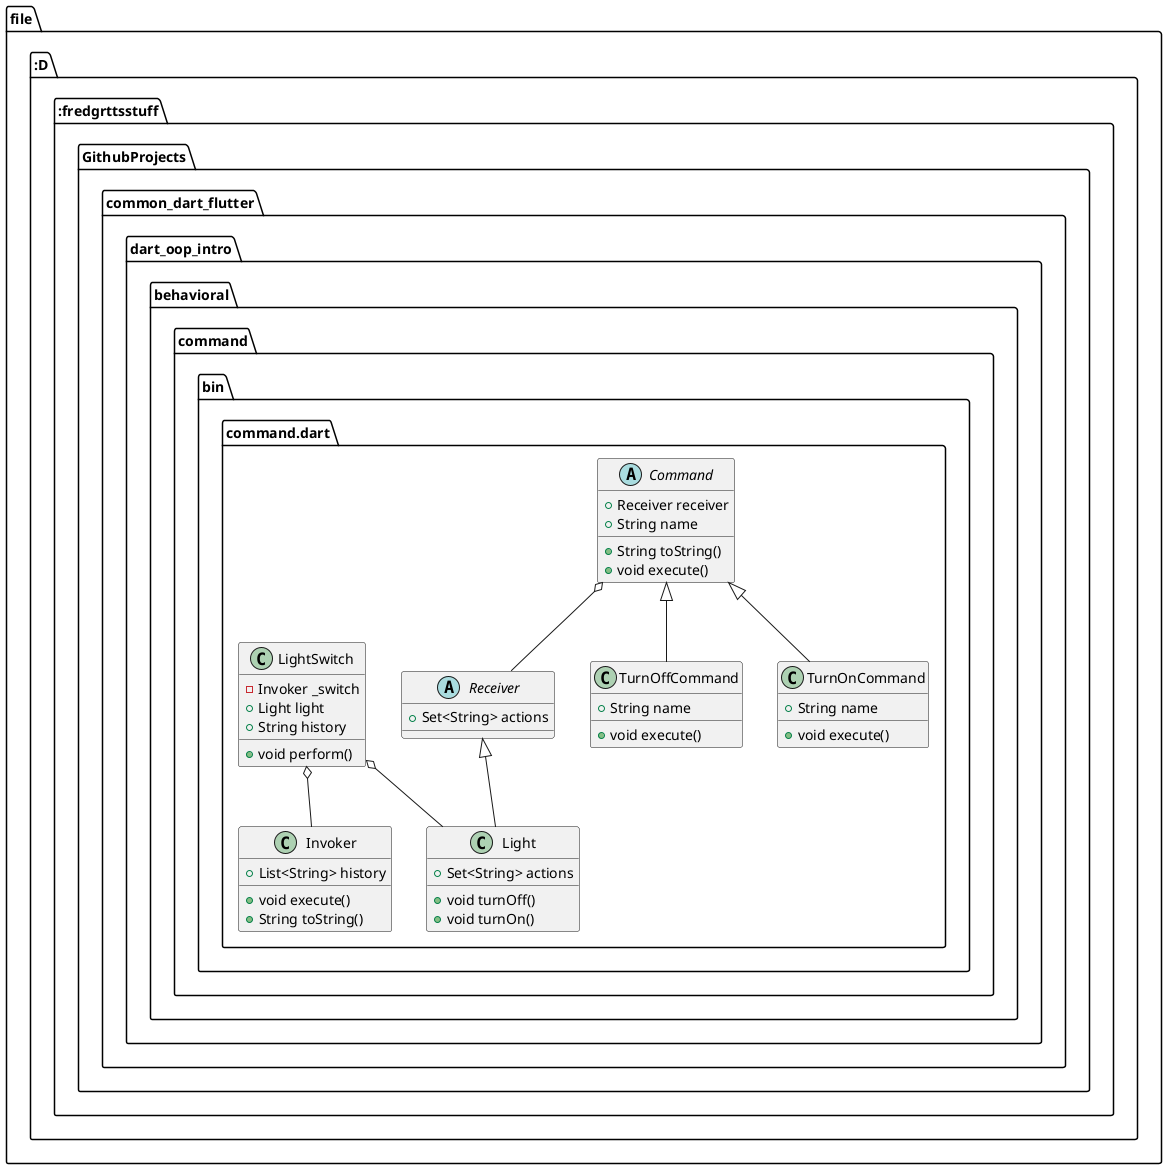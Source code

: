 @startuml
set namespaceSeparator ::

abstract class "file:::::::D:::fredgrttsstuff::GithubProjects::common_dart_flutter::dart_oop_intro::behavioral::command::bin::command.dart::Receiver" {
  +Set<String> actions
}

abstract class "file:::::::D:::fredgrttsstuff::GithubProjects::common_dart_flutter::dart_oop_intro::behavioral::command::bin::command.dart::Command" {
  +Receiver receiver
  +String name
  +String toString()
  +void execute()
}

"file:::::::D:::fredgrttsstuff::GithubProjects::common_dart_flutter::dart_oop_intro::behavioral::command::bin::command.dart::Command" o-- "file:::::::D:::fredgrttsstuff::GithubProjects::common_dart_flutter::dart_oop_intro::behavioral::command::bin::command.dart::Receiver"

class "file:::::::D:::fredgrttsstuff::GithubProjects::common_dart_flutter::dart_oop_intro::behavioral::command::bin::command.dart::Invoker" {
  +List<String> history
  +void execute()
  +String toString()
}

class "file:::::::D:::fredgrttsstuff::GithubProjects::common_dart_flutter::dart_oop_intro::behavioral::command::bin::command.dart::TurnOffCommand" {
  +String name
  +void execute()
}

"file:::::::D:::fredgrttsstuff::GithubProjects::common_dart_flutter::dart_oop_intro::behavioral::command::bin::command.dart::Command" <|-- "file:::::::D:::fredgrttsstuff::GithubProjects::common_dart_flutter::dart_oop_intro::behavioral::command::bin::command.dart::TurnOffCommand"

class "file:::::::D:::fredgrttsstuff::GithubProjects::common_dart_flutter::dart_oop_intro::behavioral::command::bin::command.dart::TurnOnCommand" {
  +String name
  +void execute()
}

"file:::::::D:::fredgrttsstuff::GithubProjects::common_dart_flutter::dart_oop_intro::behavioral::command::bin::command.dart::Command" <|-- "file:::::::D:::fredgrttsstuff::GithubProjects::common_dart_flutter::dart_oop_intro::behavioral::command::bin::command.dart::TurnOnCommand"

class "file:::::::D:::fredgrttsstuff::GithubProjects::common_dart_flutter::dart_oop_intro::behavioral::command::bin::command.dart::Light" {
  +Set<String> actions
  +void turnOff()
  +void turnOn()
}

"file:::::::D:::fredgrttsstuff::GithubProjects::common_dart_flutter::dart_oop_intro::behavioral::command::bin::command.dart::Receiver" <|-- "file:::::::D:::fredgrttsstuff::GithubProjects::common_dart_flutter::dart_oop_intro::behavioral::command::bin::command.dart::Light"

class "file:::::::D:::fredgrttsstuff::GithubProjects::common_dart_flutter::dart_oop_intro::behavioral::command::bin::command.dart::LightSwitch" {
  -Invoker _switch
  +Light light
  +String history
  +void perform()
}

"file:::::::D:::fredgrttsstuff::GithubProjects::common_dart_flutter::dart_oop_intro::behavioral::command::bin::command.dart::LightSwitch" o-- "file:::::::D:::fredgrttsstuff::GithubProjects::common_dart_flutter::dart_oop_intro::behavioral::command::bin::command.dart::Invoker"
"file:::::::D:::fredgrttsstuff::GithubProjects::common_dart_flutter::dart_oop_intro::behavioral::command::bin::command.dart::LightSwitch" o-- "file:::::::D:::fredgrttsstuff::GithubProjects::common_dart_flutter::dart_oop_intro::behavioral::command::bin::command.dart::Light"


@enduml